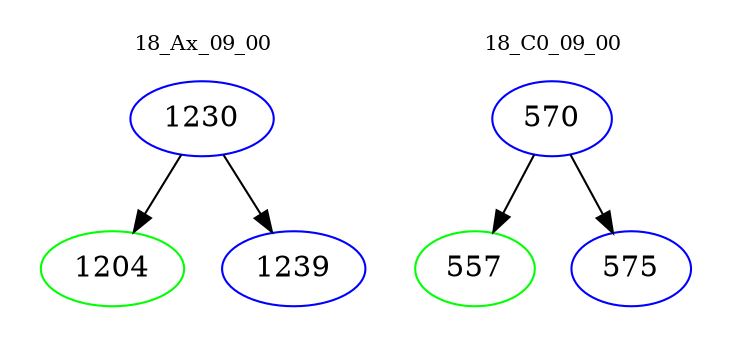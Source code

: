digraph{
subgraph cluster_0 {
color = white
label = "18_Ax_09_00";
fontsize=10;
T0_1230 [label="1230", color="blue"]
T0_1230 -> T0_1204 [color="black"]
T0_1204 [label="1204", color="green"]
T0_1230 -> T0_1239 [color="black"]
T0_1239 [label="1239", color="blue"]
}
subgraph cluster_1 {
color = white
label = "18_C0_09_00";
fontsize=10;
T1_570 [label="570", color="blue"]
T1_570 -> T1_557 [color="black"]
T1_557 [label="557", color="green"]
T1_570 -> T1_575 [color="black"]
T1_575 [label="575", color="blue"]
}
}
